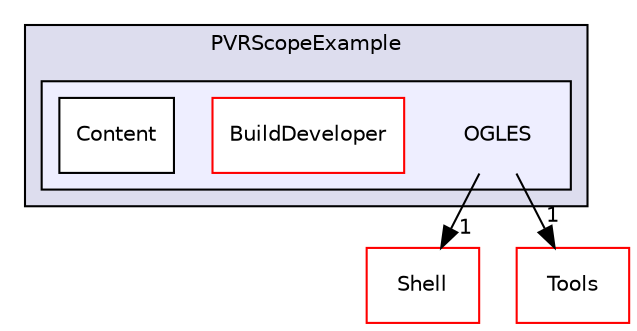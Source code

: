digraph "PVR/SDK_3.4/Examples/Advanced/PVRScopeExample/OGLES" {
  compound=true
  node [ fontsize="10", fontname="Helvetica"];
  edge [ labelfontsize="10", labelfontname="Helvetica"];
  subgraph clusterdir_18f755b87017dddb26af0c20f0d4525f {
    graph [ bgcolor="#ddddee", pencolor="black", label="PVRScopeExample" fontname="Helvetica", fontsize="10", URL="dir_18f755b87017dddb26af0c20f0d4525f.html"]
  subgraph clusterdir_ff01143c7cb4a5fffacbbbefd144b919 {
    graph [ bgcolor="#eeeeff", pencolor="black", label="" URL="dir_ff01143c7cb4a5fffacbbbefd144b919.html"];
    dir_ff01143c7cb4a5fffacbbbefd144b919 [shape=plaintext label="OGLES"];
    dir_81d855943986452619b20f044f9cae63 [shape=box label="BuildDeveloper" color="red" fillcolor="white" style="filled" URL="dir_81d855943986452619b20f044f9cae63.html"];
    dir_bdb381d50fbb94bf00a7fbd34df8e0b4 [shape=box label="Content" color="black" fillcolor="white" style="filled" URL="dir_bdb381d50fbb94bf00a7fbd34df8e0b4.html"];
  }
  }
  dir_de41955a66a331b990d60d5323117a97 [shape=box label="Shell" fillcolor="white" style="filled" color="red" URL="dir_de41955a66a331b990d60d5323117a97.html"];
  dir_5222bd6691dac9df766f8a52293393a2 [shape=box label="Tools" fillcolor="white" style="filled" color="red" URL="dir_5222bd6691dac9df766f8a52293393a2.html"];
  dir_ff01143c7cb4a5fffacbbbefd144b919->dir_de41955a66a331b990d60d5323117a97 [headlabel="1", labeldistance=1.5 headhref="dir_001000_000133.html"];
  dir_ff01143c7cb4a5fffacbbbefd144b919->dir_5222bd6691dac9df766f8a52293393a2 [headlabel="1", labeldistance=1.5 headhref="dir_001000_001762.html"];
}
